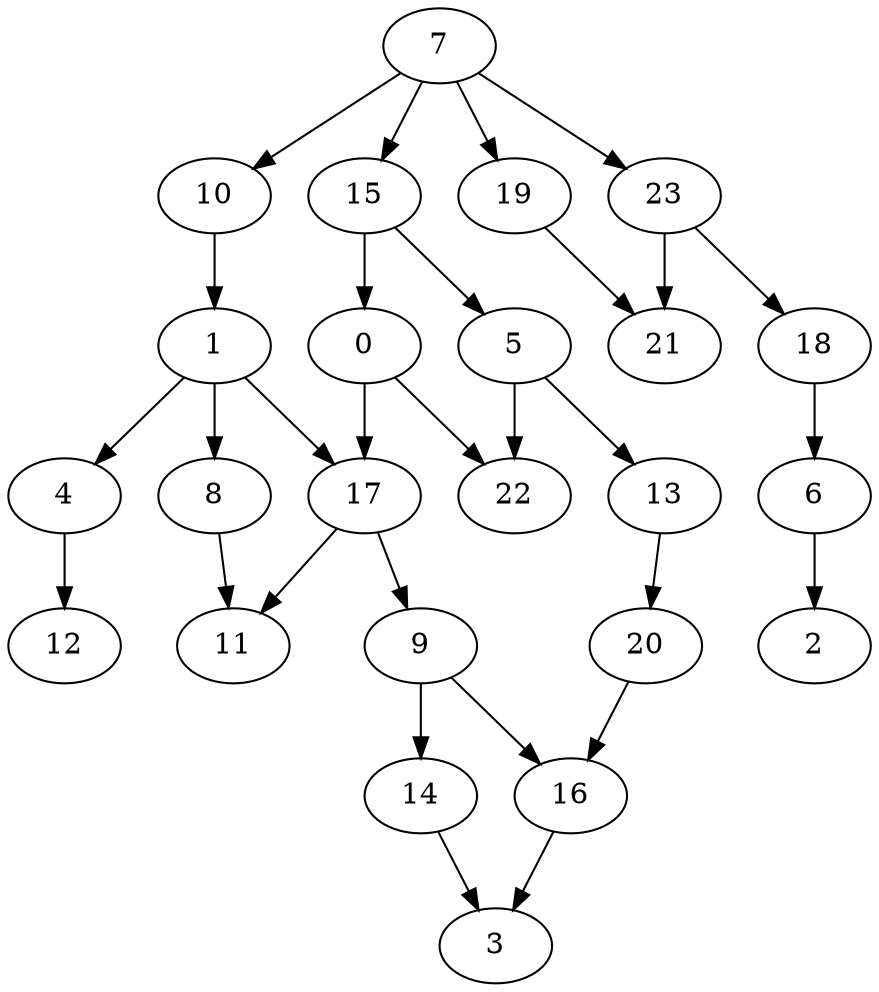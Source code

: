 strict digraph "" {
	0 -> 17;
	0 -> 22;
	1 -> 4;
	1 -> 8;
	1 -> 17;
	4 -> 12;
	5 -> 13;
	5 -> 22;
	6 -> 2;
	7 -> 10;
	7 -> 15;
	7 -> 19;
	7 -> 23;
	8 -> 11;
	9 -> 14;
	9 -> 16;
	10 -> 1;
	13 -> 20;
	14 -> 3;
	15 -> 0;
	15 -> 5;
	16 -> 3;
	17 -> 9;
	17 -> 11;
	18 -> 6;
	19 -> 21;
	20 -> 16;
	23 -> 18;
	23 -> 21;
}
